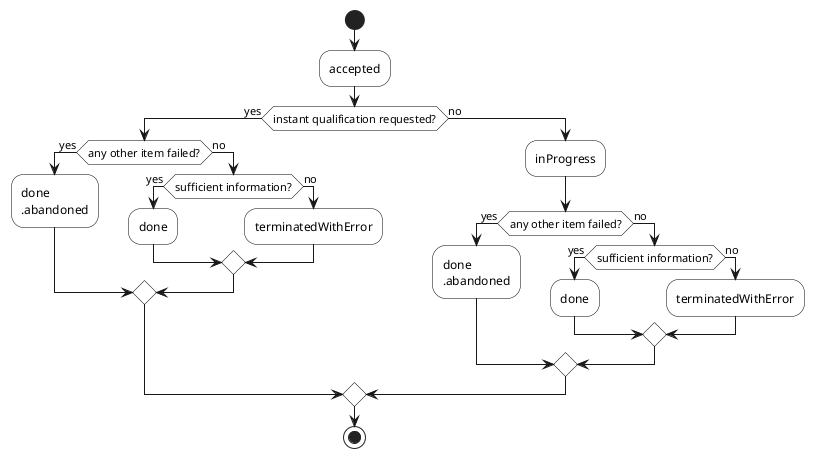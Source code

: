 @startuml


skinparam activity {
    BackgroundColor White
    BorderColor Black
}

start

:accepted;
if(instant qualification requested?) then (yes)
    if(any other item failed?) then (yes)
        :done
        .abandoned;
    else (no)
        if(sufficient information?) then (yes)
            :done;
        else (no)
            :terminatedWithError;
        endif
    endif
else (no)
    :inProgress;
    if(any other item failed?) then (yes)
        :done
        .abandoned;
    else (no)
        if(sufficient information?) then (yes)
            :done;
        else (no)
            :terminatedWithError;
        endif
    endif
endif

stop

@enduml
